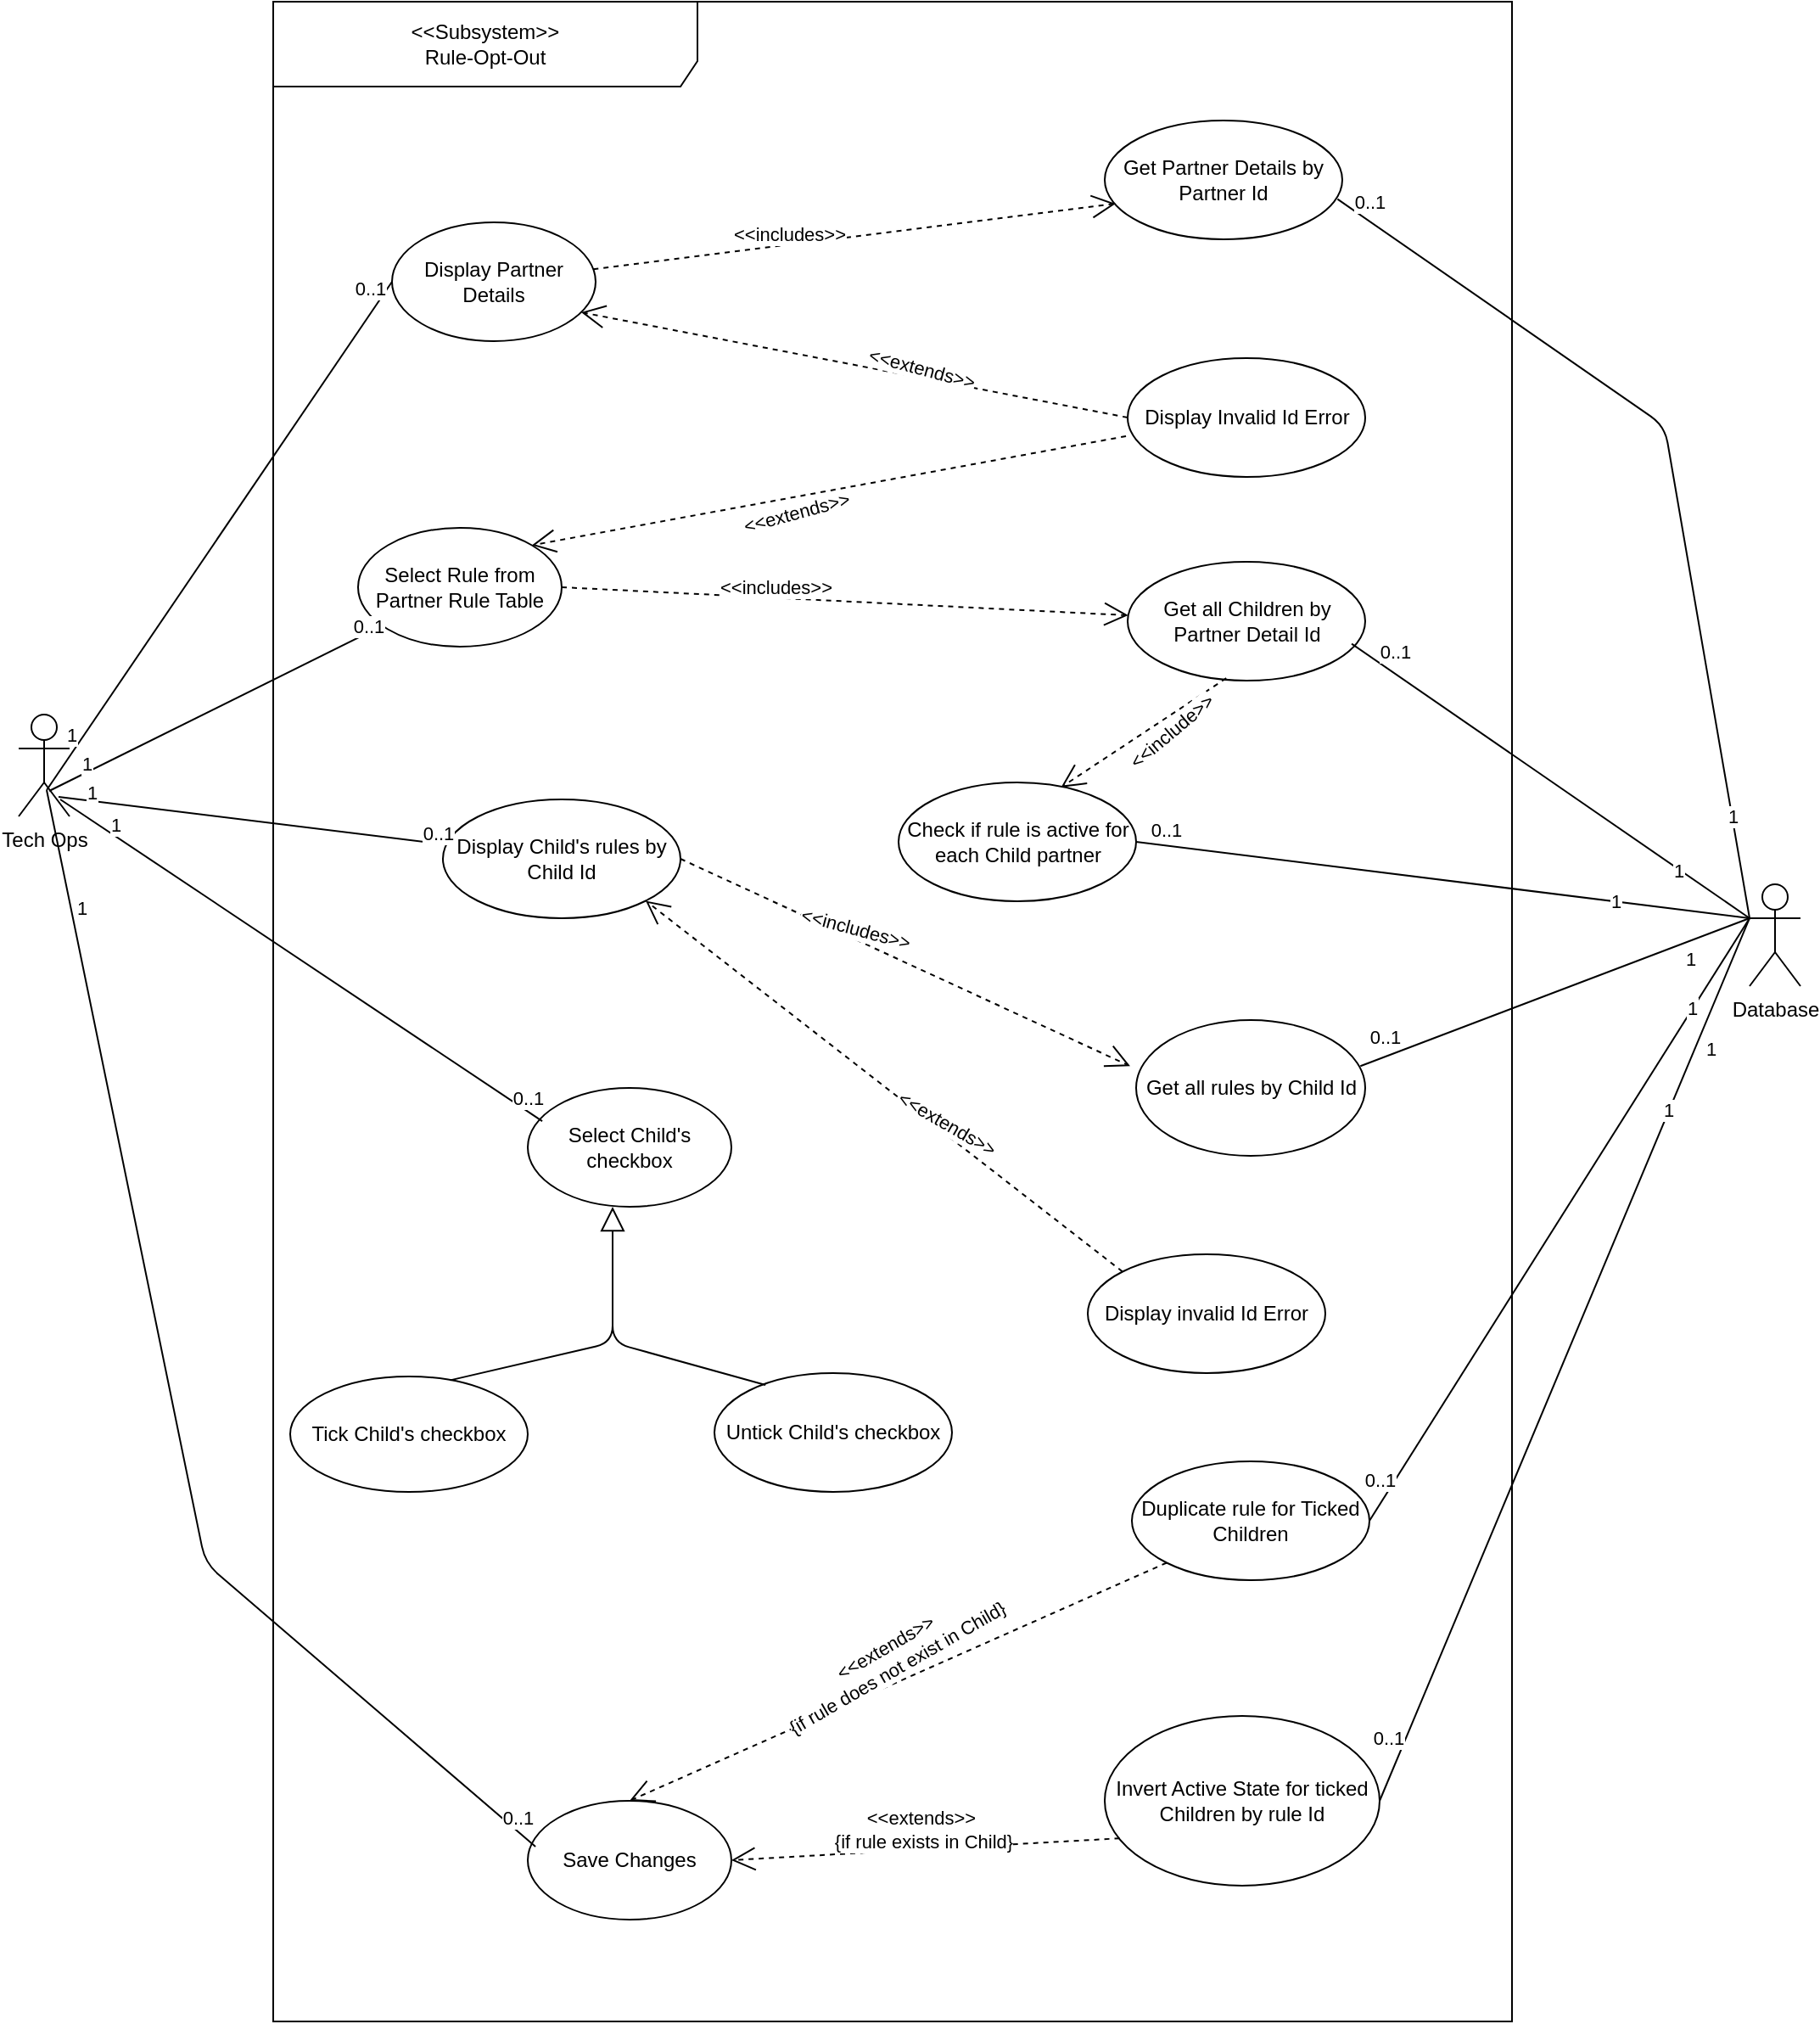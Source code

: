 <mxfile version="13.8.8" type="github">
  <diagram id="Y8OE2I2hK1Na6KAGc6tf" name="Page-1">
    <mxGraphModel dx="2524" dy="609" grid="1" gridSize="10" guides="1" tooltips="1" connect="1" arrows="1" fold="1" page="1" pageScale="1" pageWidth="1654" pageHeight="2336" math="0" shadow="0">
      <root>
        <mxCell id="0" />
        <mxCell id="1" parent="0" />
        <mxCell id="AAG1h3JBsHE02cxiQFRj-1" value="&amp;lt;&amp;lt;Subsystem&amp;gt;&amp;gt;&lt;br&gt;Rule-Opt-Out" style="shape=umlFrame;whiteSpace=wrap;html=1;width=250;height=50;" parent="1" vertex="1">
          <mxGeometry x="-1200" y="360" width="730" height="1190" as="geometry" />
        </mxCell>
        <mxCell id="AAG1h3JBsHE02cxiQFRj-2" value="Tech Ops" style="shape=umlActor;verticalLabelPosition=bottom;verticalAlign=top;html=1;" parent="1" vertex="1">
          <mxGeometry x="-1350" y="780" width="30" height="60" as="geometry" />
        </mxCell>
        <mxCell id="AAG1h3JBsHE02cxiQFRj-3" value="Display Partner Details" style="ellipse;whiteSpace=wrap;html=1;" parent="1" vertex="1">
          <mxGeometry x="-1130" y="490" width="120" height="70" as="geometry" />
        </mxCell>
        <mxCell id="AAG1h3JBsHE02cxiQFRj-4" value="Get Partner Details by Partner Id" style="ellipse;whiteSpace=wrap;html=1;" parent="1" vertex="1">
          <mxGeometry x="-710" y="430" width="140" height="70" as="geometry" />
        </mxCell>
        <mxCell id="AAG1h3JBsHE02cxiQFRj-6" value="Select Rule from Partner Rule Table" style="ellipse;whiteSpace=wrap;html=1;" parent="1" vertex="1">
          <mxGeometry x="-1150" y="670" width="120" height="70" as="geometry" />
        </mxCell>
        <mxCell id="AAG1h3JBsHE02cxiQFRj-7" value="Get all Children by Partner Detail Id" style="ellipse;whiteSpace=wrap;html=1;" parent="1" vertex="1">
          <mxGeometry x="-696.5" y="690" width="140" height="70" as="geometry" />
        </mxCell>
        <mxCell id="AAG1h3JBsHE02cxiQFRj-8" value="Display Child&#39;s rules by Child Id" style="ellipse;whiteSpace=wrap;html=1;" parent="1" vertex="1">
          <mxGeometry x="-1100" y="830" width="140" height="70" as="geometry" />
        </mxCell>
        <mxCell id="AAG1h3JBsHE02cxiQFRj-9" value="Check if rule is active for each Child partner" style="ellipse;whiteSpace=wrap;html=1;" parent="1" vertex="1">
          <mxGeometry x="-831.5" y="820" width="140" height="70" as="geometry" />
        </mxCell>
        <mxCell id="AAG1h3JBsHE02cxiQFRj-11" value="Select Child&#39;s checkbox" style="ellipse;whiteSpace=wrap;html=1;" parent="1" vertex="1">
          <mxGeometry x="-1050" y="1000" width="120" height="70" as="geometry" />
        </mxCell>
        <mxCell id="AAG1h3JBsHE02cxiQFRj-12" value="Save Changes" style="ellipse;whiteSpace=wrap;html=1;" parent="1" vertex="1">
          <mxGeometry x="-1050" y="1420" width="120" height="70" as="geometry" />
        </mxCell>
        <mxCell id="AAG1h3JBsHE02cxiQFRj-13" value="Invert Active State for ticked Children by rule Id" style="ellipse;whiteSpace=wrap;html=1;" parent="1" vertex="1">
          <mxGeometry x="-710" y="1370" width="162" height="100" as="geometry" />
        </mxCell>
        <mxCell id="f0wVNXhXmvdFokiBNhzK-1" value="Database" style="shape=umlActor;verticalLabelPosition=bottom;verticalAlign=top;html=1;" parent="1" vertex="1">
          <mxGeometry x="-330" y="880" width="30" height="60" as="geometry" />
        </mxCell>
        <mxCell id="f0wVNXhXmvdFokiBNhzK-7" value="" style="endArrow=none;endFill=0;endSize=12;html=1;entryX=0;entryY=0.5;entryDx=0;entryDy=0;exitX=0.55;exitY=0.742;exitDx=0;exitDy=0;exitPerimeter=0;" parent="1" source="AAG1h3JBsHE02cxiQFRj-2" target="AAG1h3JBsHE02cxiQFRj-3" edge="1">
          <mxGeometry width="160" relative="1" as="geometry">
            <mxPoint x="-1250" y="664.5" as="sourcePoint" />
            <mxPoint x="-1090" y="664.5" as="targetPoint" />
          </mxGeometry>
        </mxCell>
        <mxCell id="cYjm4WS57ZkfU_0M4LS9-13" value="1" style="edgeLabel;html=1;align=center;verticalAlign=middle;resizable=0;points=[];" vertex="1" connectable="0" parent="f0wVNXhXmvdFokiBNhzK-7">
          <mxGeometry x="-0.808" y="7" relative="1" as="geometry">
            <mxPoint as="offset" />
          </mxGeometry>
        </mxCell>
        <mxCell id="cYjm4WS57ZkfU_0M4LS9-18" value="0..1" style="edgeLabel;html=1;align=center;verticalAlign=middle;resizable=0;points=[];" vertex="1" connectable="0" parent="f0wVNXhXmvdFokiBNhzK-7">
          <mxGeometry x="0.939" y="9" relative="1" as="geometry">
            <mxPoint as="offset" />
          </mxGeometry>
        </mxCell>
        <mxCell id="f0wVNXhXmvdFokiBNhzK-8" value="" style="endArrow=none;endFill=0;endSize=12;html=1;exitX=0.6;exitY=0.75;exitDx=0;exitDy=0;exitPerimeter=0;" parent="1" source="AAG1h3JBsHE02cxiQFRj-2" target="AAG1h3JBsHE02cxiQFRj-6" edge="1">
          <mxGeometry width="160" relative="1" as="geometry">
            <mxPoint x="-1240" y="660" as="sourcePoint" />
            <mxPoint x="-1070" y="535" as="targetPoint" />
          </mxGeometry>
        </mxCell>
        <mxCell id="cYjm4WS57ZkfU_0M4LS9-14" value="1" style="edgeLabel;html=1;align=center;verticalAlign=middle;resizable=0;points=[];" vertex="1" connectable="0" parent="f0wVNXhXmvdFokiBNhzK-8">
          <mxGeometry x="-0.756" y="5" relative="1" as="geometry">
            <mxPoint as="offset" />
          </mxGeometry>
        </mxCell>
        <mxCell id="cYjm4WS57ZkfU_0M4LS9-26" value="0..1" style="edgeLabel;html=1;align=center;verticalAlign=middle;resizable=0;points=[];" vertex="1" connectable="0" parent="f0wVNXhXmvdFokiBNhzK-8">
          <mxGeometry x="0.924" y="4" relative="1" as="geometry">
            <mxPoint as="offset" />
          </mxGeometry>
        </mxCell>
        <mxCell id="f0wVNXhXmvdFokiBNhzK-9" value="" style="endArrow=none;endFill=0;endSize=12;html=1;exitX=0.783;exitY=0.808;exitDx=0;exitDy=0;exitPerimeter=0;" parent="1" source="AAG1h3JBsHE02cxiQFRj-2" target="AAG1h3JBsHE02cxiQFRj-8" edge="1">
          <mxGeometry width="160" relative="1" as="geometry">
            <mxPoint x="-1250" y="670" as="sourcePoint" />
            <mxPoint x="-1049.33" y="829.784" as="targetPoint" />
          </mxGeometry>
        </mxCell>
        <mxCell id="cYjm4WS57ZkfU_0M4LS9-15" value="1" style="edgeLabel;html=1;align=center;verticalAlign=middle;resizable=0;points=[];" vertex="1" connectable="0" parent="f0wVNXhXmvdFokiBNhzK-9">
          <mxGeometry x="-0.834" y="5" relative="1" as="geometry">
            <mxPoint as="offset" />
          </mxGeometry>
        </mxCell>
        <mxCell id="cYjm4WS57ZkfU_0M4LS9-25" value="0..1" style="edgeLabel;html=1;align=center;verticalAlign=middle;resizable=0;points=[];" vertex="1" connectable="0" parent="f0wVNXhXmvdFokiBNhzK-9">
          <mxGeometry x="0.948" y="6" relative="1" as="geometry">
            <mxPoint as="offset" />
          </mxGeometry>
        </mxCell>
        <mxCell id="f0wVNXhXmvdFokiBNhzK-10" value="" style="endArrow=none;endFill=0;endSize=12;html=1;entryX=0.071;entryY=0.279;entryDx=0;entryDy=0;entryPerimeter=0;exitX=0.817;exitY=0.833;exitDx=0;exitDy=0;exitPerimeter=0;" parent="1" source="AAG1h3JBsHE02cxiQFRj-2" target="AAG1h3JBsHE02cxiQFRj-11" edge="1">
          <mxGeometry width="160" relative="1" as="geometry">
            <mxPoint x="-1250" y="680" as="sourcePoint" />
            <mxPoint x="-1050" y="555" as="targetPoint" />
          </mxGeometry>
        </mxCell>
        <mxCell id="cYjm4WS57ZkfU_0M4LS9-16" value="1" style="edgeLabel;html=1;align=center;verticalAlign=middle;resizable=0;points=[];" vertex="1" connectable="0" parent="f0wVNXhXmvdFokiBNhzK-10">
          <mxGeometry x="-0.794" y="6" relative="1" as="geometry">
            <mxPoint as="offset" />
          </mxGeometry>
        </mxCell>
        <mxCell id="cYjm4WS57ZkfU_0M4LS9-24" value="0..1" style="edgeLabel;html=1;align=center;verticalAlign=middle;resizable=0;points=[];" vertex="1" connectable="0" parent="f0wVNXhXmvdFokiBNhzK-10">
          <mxGeometry x="0.911" y="6" relative="1" as="geometry">
            <mxPoint as="offset" />
          </mxGeometry>
        </mxCell>
        <mxCell id="f0wVNXhXmvdFokiBNhzK-11" value="" style="endArrow=none;endFill=0;endSize=12;html=1;entryX=0.038;entryY=0.386;entryDx=0;entryDy=0;entryPerimeter=0;exitX=0.55;exitY=0.742;exitDx=0;exitDy=0;exitPerimeter=0;" parent="1" source="AAG1h3JBsHE02cxiQFRj-2" target="AAG1h3JBsHE02cxiQFRj-12" edge="1">
          <mxGeometry width="160" relative="1" as="geometry">
            <mxPoint x="-1290" y="800" as="sourcePoint" />
            <mxPoint x="-1090" y="970" as="targetPoint" />
            <Array as="points">
              <mxPoint x="-1240" y="1280" />
            </Array>
          </mxGeometry>
        </mxCell>
        <mxCell id="cYjm4WS57ZkfU_0M4LS9-17" value="1" style="edgeLabel;html=1;align=center;verticalAlign=middle;resizable=0;points=[];" vertex="1" connectable="0" parent="f0wVNXhXmvdFokiBNhzK-11">
          <mxGeometry x="-0.802" y="6" relative="1" as="geometry">
            <mxPoint as="offset" />
          </mxGeometry>
        </mxCell>
        <mxCell id="cYjm4WS57ZkfU_0M4LS9-23" value="0..1" style="edgeLabel;html=1;align=center;verticalAlign=middle;resizable=0;points=[];" vertex="1" connectable="0" parent="f0wVNXhXmvdFokiBNhzK-11">
          <mxGeometry x="0.943" y="7" relative="1" as="geometry">
            <mxPoint y="1" as="offset" />
          </mxGeometry>
        </mxCell>
        <mxCell id="f0wVNXhXmvdFokiBNhzK-13" value="" style="endArrow=open;endFill=1;endSize=12;html=1;entryX=0.046;entryY=0.7;entryDx=0;entryDy=0;entryPerimeter=0;dashed=1;" parent="1" target="AAG1h3JBsHE02cxiQFRj-4" edge="1" source="AAG1h3JBsHE02cxiQFRj-3">
          <mxGeometry width="160" relative="1" as="geometry">
            <mxPoint x="-960" y="524.5" as="sourcePoint" />
            <mxPoint x="-800" y="524.5" as="targetPoint" />
          </mxGeometry>
        </mxCell>
        <mxCell id="f0wVNXhXmvdFokiBNhzK-14" value="&amp;lt;&amp;lt;includes&amp;gt;&amp;gt;" style="edgeLabel;html=1;align=center;verticalAlign=middle;resizable=0;points=[];rotation=0;" parent="f0wVNXhXmvdFokiBNhzK-13" vertex="1" connectable="0">
          <mxGeometry x="-0.245" y="7" relative="1" as="geometry">
            <mxPoint y="1" as="offset" />
          </mxGeometry>
        </mxCell>
        <mxCell id="f0wVNXhXmvdFokiBNhzK-15" value="" style="endArrow=open;endFill=1;endSize=12;html=1;dashed=1;exitX=1;exitY=0.5;exitDx=0;exitDy=0;" parent="1" source="AAG1h3JBsHE02cxiQFRj-6" target="AAG1h3JBsHE02cxiQFRj-7" edge="1">
          <mxGeometry width="160" relative="1" as="geometry">
            <mxPoint x="-960" y="655.5" as="sourcePoint" />
            <mxPoint x="-783.56" y="610" as="targetPoint" />
          </mxGeometry>
        </mxCell>
        <mxCell id="f0wVNXhXmvdFokiBNhzK-16" value="&amp;lt;&amp;lt;includes&amp;gt;&amp;gt;" style="edgeLabel;html=1;align=center;verticalAlign=middle;resizable=0;points=[];rotation=0;" parent="f0wVNXhXmvdFokiBNhzK-15" vertex="1" connectable="0">
          <mxGeometry x="-0.245" y="7" relative="1" as="geometry">
            <mxPoint y="1" as="offset" />
          </mxGeometry>
        </mxCell>
        <mxCell id="f0wVNXhXmvdFokiBNhzK-17" value="Display Invalid Id Error" style="ellipse;whiteSpace=wrap;html=1;" parent="1" vertex="1">
          <mxGeometry x="-696.5" y="570" width="140" height="70" as="geometry" />
        </mxCell>
        <mxCell id="f0wVNXhXmvdFokiBNhzK-18" value="" style="endArrow=open;endFill=1;endSize=12;html=1;entryX=0.929;entryY=0.757;entryDx=0;entryDy=0;entryPerimeter=0;dashed=1;exitX=0;exitY=0.5;exitDx=0;exitDy=0;" parent="1" source="f0wVNXhXmvdFokiBNhzK-17" target="AAG1h3JBsHE02cxiQFRj-3" edge="1">
          <mxGeometry width="160" relative="1" as="geometry">
            <mxPoint x="-940" y="565.5" as="sourcePoint" />
            <mxPoint x="-703.56" y="500" as="targetPoint" />
          </mxGeometry>
        </mxCell>
        <mxCell id="f0wVNXhXmvdFokiBNhzK-20" value="&amp;lt;&amp;lt;extends&amp;gt;&amp;gt;" style="edgeLabel;html=1;align=center;verticalAlign=middle;resizable=0;points=[];rotation=15;" parent="f0wVNXhXmvdFokiBNhzK-18" vertex="1" connectable="0">
          <mxGeometry x="-0.238" y="-6" relative="1" as="geometry">
            <mxPoint as="offset" />
          </mxGeometry>
        </mxCell>
        <mxCell id="f0wVNXhXmvdFokiBNhzK-21" value="" style="endArrow=open;endFill=1;endSize=12;html=1;entryX=1;entryY=0;entryDx=0;entryDy=0;dashed=1;exitX=-0.007;exitY=0.657;exitDx=0;exitDy=0;exitPerimeter=0;" parent="1" source="f0wVNXhXmvdFokiBNhzK-17" target="AAG1h3JBsHE02cxiQFRj-6" edge="1">
          <mxGeometry width="160" relative="1" as="geometry">
            <mxPoint x="-780" y="585" as="sourcePoint" />
            <mxPoint x="-958.52" y="552.99" as="targetPoint" />
          </mxGeometry>
        </mxCell>
        <mxCell id="f0wVNXhXmvdFokiBNhzK-22" value="&amp;lt;&amp;lt;extends&amp;gt;&amp;gt;" style="edgeLabel;html=1;align=center;verticalAlign=middle;resizable=0;points=[];rotation=-15;" parent="f0wVNXhXmvdFokiBNhzK-21" vertex="1" connectable="0">
          <mxGeometry x="-0.238" y="-6" relative="1" as="geometry">
            <mxPoint x="-60.23" y="25.98" as="offset" />
          </mxGeometry>
        </mxCell>
        <mxCell id="x87mlo7bCjJ_3I-Y6eXt-4" value="" style="endArrow=none;endFill=0;endSize=12;html=1;entryX=0.943;entryY=0.69;entryDx=0;entryDy=0;entryPerimeter=0;exitX=0;exitY=0.333;exitDx=0;exitDy=0;exitPerimeter=0;" parent="1" source="f0wVNXhXmvdFokiBNhzK-1" target="AAG1h3JBsHE02cxiQFRj-7" edge="1">
          <mxGeometry width="160" relative="1" as="geometry">
            <mxPoint x="-120" y="950" as="sourcePoint" />
            <mxPoint x="-820" y="810" as="targetPoint" />
          </mxGeometry>
        </mxCell>
        <mxCell id="cYjm4WS57ZkfU_0M4LS9-30" value="1" style="edgeLabel;html=1;align=center;verticalAlign=middle;resizable=0;points=[];" vertex="1" connectable="0" parent="x87mlo7bCjJ_3I-Y6eXt-4">
          <mxGeometry x="-0.668" y="6" relative="1" as="geometry">
            <mxPoint y="-6.5" as="offset" />
          </mxGeometry>
        </mxCell>
        <mxCell id="cYjm4WS57ZkfU_0M4LS9-51" value="0..1" style="edgeLabel;html=1;align=center;verticalAlign=middle;resizable=0;points=[];" vertex="1" connectable="0" parent="x87mlo7bCjJ_3I-Y6eXt-4">
          <mxGeometry x="0.842" y="-10" relative="1" as="geometry">
            <mxPoint x="1" as="offset" />
          </mxGeometry>
        </mxCell>
        <mxCell id="x87mlo7bCjJ_3I-Y6eXt-5" value="" style="endArrow=open;endFill=1;endSize=12;html=1;entryX=0.684;entryY=0.041;entryDx=0;entryDy=0;dashed=1;exitX=0.415;exitY=0.98;exitDx=0;exitDy=0;exitPerimeter=0;entryPerimeter=0;" parent="1" source="AAG1h3JBsHE02cxiQFRj-7" target="AAG1h3JBsHE02cxiQFRj-9" edge="1">
          <mxGeometry width="160" relative="1" as="geometry">
            <mxPoint x="-991.12" y="718.8" as="sourcePoint" />
            <mxPoint x="-760" y="745" as="targetPoint" />
          </mxGeometry>
        </mxCell>
        <mxCell id="x87mlo7bCjJ_3I-Y6eXt-6" value="&amp;lt;&amp;lt;include&amp;gt;&amp;gt;" style="edgeLabel;html=1;align=center;verticalAlign=middle;resizable=0;points=[];rotation=-40;" parent="x87mlo7bCjJ_3I-Y6eXt-5" vertex="1" connectable="0">
          <mxGeometry x="-0.245" y="7" relative="1" as="geometry">
            <mxPoint y="1" as="offset" />
          </mxGeometry>
        </mxCell>
        <mxCell id="x87mlo7bCjJ_3I-Y6eXt-7" value="" style="endArrow=none;endFill=0;endSize=12;html=1;exitX=0;exitY=0.333;exitDx=0;exitDy=0;exitPerimeter=0;entryX=0.979;entryY=0.339;entryDx=0;entryDy=0;entryPerimeter=0;" parent="1" source="f0wVNXhXmvdFokiBNhzK-1" target="cYjm4WS57ZkfU_0M4LS9-36" edge="1">
          <mxGeometry width="160" relative="1" as="geometry">
            <mxPoint x="-245" y="785" as="sourcePoint" />
            <mxPoint x="-900" y="945" as="targetPoint" />
            <Array as="points" />
          </mxGeometry>
        </mxCell>
        <mxCell id="cYjm4WS57ZkfU_0M4LS9-53" value="0..1" style="edgeLabel;html=1;align=center;verticalAlign=middle;resizable=0;points=[];" vertex="1" connectable="0" parent="x87mlo7bCjJ_3I-Y6eXt-7">
          <mxGeometry x="0.85" y="-12" relative="1" as="geometry">
            <mxPoint x="1" as="offset" />
          </mxGeometry>
        </mxCell>
        <mxCell id="x87mlo7bCjJ_3I-Y6eXt-8" value="Display invalid Id Error" style="ellipse;whiteSpace=wrap;html=1;" parent="1" vertex="1">
          <mxGeometry x="-720" y="1098" width="140" height="70" as="geometry" />
        </mxCell>
        <mxCell id="x87mlo7bCjJ_3I-Y6eXt-9" value="" style="endArrow=open;endFill=1;endSize=12;html=1;dashed=1;exitX=0;exitY=0;exitDx=0;exitDy=0;entryX=1;entryY=1;entryDx=0;entryDy=0;" parent="1" source="x87mlo7bCjJ_3I-Y6eXt-8" target="AAG1h3JBsHE02cxiQFRj-8" edge="1">
          <mxGeometry width="160" relative="1" as="geometry">
            <mxPoint x="-780" y="962.01" as="sourcePoint" />
            <mxPoint x="-910" y="963" as="targetPoint" />
          </mxGeometry>
        </mxCell>
        <mxCell id="x87mlo7bCjJ_3I-Y6eXt-10" value="&amp;lt;&amp;lt;extends&amp;gt;&amp;gt;" style="edgeLabel;html=1;align=center;verticalAlign=middle;resizable=0;points=[];rotation=30;" parent="x87mlo7bCjJ_3I-Y6eXt-9" vertex="1" connectable="0">
          <mxGeometry x="-0.238" y="-6" relative="1" as="geometry">
            <mxPoint as="offset" />
          </mxGeometry>
        </mxCell>
        <mxCell id="x87mlo7bCjJ_3I-Y6eXt-17" value="" style="endArrow=none;endFill=0;endSize=12;html=1;entryX=1;entryY=0.5;entryDx=0;entryDy=0;exitX=0;exitY=0.333;exitDx=0;exitDy=0;exitPerimeter=0;" parent="1" source="f0wVNXhXmvdFokiBNhzK-1" target="AAG1h3JBsHE02cxiQFRj-13" edge="1">
          <mxGeometry width="160" relative="1" as="geometry">
            <mxPoint x="-330" y="900" as="sourcePoint" />
            <mxPoint x="-902.18" y="1059.98" as="targetPoint" />
            <Array as="points" />
          </mxGeometry>
        </mxCell>
        <mxCell id="cYjm4WS57ZkfU_0M4LS9-46" value="1" style="edgeLabel;html=1;align=center;verticalAlign=middle;resizable=0;points=[];" vertex="1" connectable="0" parent="x87mlo7bCjJ_3I-Y6eXt-17">
          <mxGeometry x="-0.566" y="-1" relative="1" as="geometry">
            <mxPoint as="offset" />
          </mxGeometry>
        </mxCell>
        <mxCell id="cYjm4WS57ZkfU_0M4LS9-47" value="1" style="edgeLabel;html=1;align=center;verticalAlign=middle;resizable=0;points=[];" vertex="1" connectable="0" parent="x87mlo7bCjJ_3I-Y6eXt-17">
          <mxGeometry x="-0.716" y="8" relative="1" as="geometry">
            <mxPoint as="offset" />
          </mxGeometry>
        </mxCell>
        <mxCell id="cYjm4WS57ZkfU_0M4LS9-55" value="0..1" style="edgeLabel;html=1;align=center;verticalAlign=middle;resizable=0;points=[];" vertex="1" connectable="0" parent="x87mlo7bCjJ_3I-Y6eXt-17">
          <mxGeometry x="0.873" y="-10" relative="1" as="geometry">
            <mxPoint as="offset" />
          </mxGeometry>
        </mxCell>
        <mxCell id="x87mlo7bCjJ_3I-Y6eXt-18" value="" style="endArrow=none;endFill=0;endSize=12;html=1;exitX=0;exitY=0.333;exitDx=0;exitDy=0;exitPerimeter=0;entryX=1;entryY=0.5;entryDx=0;entryDy=0;" parent="1" source="f0wVNXhXmvdFokiBNhzK-1" target="AAG1h3JBsHE02cxiQFRj-9" edge="1">
          <mxGeometry width="160" relative="1" as="geometry">
            <mxPoint x="-196.34" y="860.86" as="sourcePoint" />
            <mxPoint x="-902.18" y="1059.98" as="targetPoint" />
            <Array as="points" />
          </mxGeometry>
        </mxCell>
        <mxCell id="cYjm4WS57ZkfU_0M4LS9-31" value="1" style="edgeLabel;html=1;align=center;verticalAlign=middle;resizable=0;points=[];" vertex="1" connectable="0" parent="x87mlo7bCjJ_3I-Y6eXt-18">
          <mxGeometry x="-0.394" y="3" relative="1" as="geometry">
            <mxPoint x="31.16" y="0.65" as="offset" />
          </mxGeometry>
        </mxCell>
        <mxCell id="cYjm4WS57ZkfU_0M4LS9-52" value="0..1" style="edgeLabel;html=1;align=center;verticalAlign=middle;resizable=0;points=[];" vertex="1" connectable="0" parent="x87mlo7bCjJ_3I-Y6eXt-18">
          <mxGeometry x="0.91" y="-9" relative="1" as="geometry">
            <mxPoint as="offset" />
          </mxGeometry>
        </mxCell>
        <mxCell id="cYjm4WS57ZkfU_0M4LS9-1" value="Duplicate rule for Ticked Children" style="ellipse;whiteSpace=wrap;html=1;" vertex="1" parent="1">
          <mxGeometry x="-694" y="1220" width="140" height="70" as="geometry" />
        </mxCell>
        <mxCell id="cYjm4WS57ZkfU_0M4LS9-6" value="" style="endArrow=open;endFill=1;endSize=12;html=1;entryX=0.5;entryY=0;entryDx=0;entryDy=0;dashed=1;exitX=0;exitY=1;exitDx=0;exitDy=0;" edge="1" parent="1" source="cYjm4WS57ZkfU_0M4LS9-1" target="AAG1h3JBsHE02cxiQFRj-12">
          <mxGeometry width="160" relative="1" as="geometry">
            <mxPoint x="-751.139" y="1246.274" as="sourcePoint" />
            <mxPoint x="-1030" y="1180" as="targetPoint" />
          </mxGeometry>
        </mxCell>
        <mxCell id="cYjm4WS57ZkfU_0M4LS9-7" value="&amp;lt;&amp;lt;extends&amp;gt;&amp;gt;&lt;br&gt;{if rule does not exist in Child}" style="edgeLabel;html=1;align=center;verticalAlign=middle;resizable=0;points=[];rotation=-30;" vertex="1" connectable="0" parent="cYjm4WS57ZkfU_0M4LS9-6">
          <mxGeometry x="-0.238" y="-6" relative="1" as="geometry">
            <mxPoint x="-40.2" y="8.3" as="offset" />
          </mxGeometry>
        </mxCell>
        <mxCell id="cYjm4WS57ZkfU_0M4LS9-8" value="" style="endArrow=open;endFill=1;endSize=12;html=1;entryX=1;entryY=0.5;entryDx=0;entryDy=0;dashed=1;exitX=0.054;exitY=0.721;exitDx=0;exitDy=0;exitPerimeter=0;" edge="1" parent="1" source="AAG1h3JBsHE02cxiQFRj-13" target="AAG1h3JBsHE02cxiQFRj-12">
          <mxGeometry width="160" relative="1" as="geometry">
            <mxPoint x="-749.919" y="1209.536" as="sourcePoint" />
            <mxPoint x="-930" y="1400" as="targetPoint" />
          </mxGeometry>
        </mxCell>
        <mxCell id="cYjm4WS57ZkfU_0M4LS9-10" value="&amp;lt;&amp;lt;extends&amp;gt;&amp;gt;&amp;nbsp;&lt;br&gt;{if rule exists in Child}" style="edgeLabel;html=1;align=center;verticalAlign=middle;resizable=0;points=[];rotation=0;" vertex="1" connectable="0" parent="cYjm4WS57ZkfU_0M4LS9-8">
          <mxGeometry x="-0.148" y="-6" relative="1" as="geometry">
            <mxPoint x="-17.98" y="-4.63" as="offset" />
          </mxGeometry>
        </mxCell>
        <mxCell id="cYjm4WS57ZkfU_0M4LS9-11" value="" style="endArrow=none;endFill=0;endSize=12;html=1;entryX=1;entryY=0.5;entryDx=0;entryDy=0;exitX=0;exitY=0.333;exitDx=0;exitDy=0;exitPerimeter=0;" edge="1" parent="1" source="f0wVNXhXmvdFokiBNhzK-1" target="cYjm4WS57ZkfU_0M4LS9-1">
          <mxGeometry width="160" relative="1" as="geometry">
            <mxPoint x="-340" y="910" as="sourcePoint" />
            <mxPoint x="-498.0" y="1320" as="targetPoint" />
            <Array as="points" />
          </mxGeometry>
        </mxCell>
        <mxCell id="cYjm4WS57ZkfU_0M4LS9-33" value="1" style="edgeLabel;html=1;align=center;verticalAlign=middle;resizable=0;points=[];" vertex="1" connectable="0" parent="cYjm4WS57ZkfU_0M4LS9-11">
          <mxGeometry x="-0.719" y="8" relative="1" as="geometry">
            <mxPoint x="-10.5" y="-30.11" as="offset" />
          </mxGeometry>
        </mxCell>
        <mxCell id="cYjm4WS57ZkfU_0M4LS9-48" value="1" style="edgeLabel;html=1;align=center;verticalAlign=middle;resizable=0;points=[];" vertex="1" connectable="0" parent="cYjm4WS57ZkfU_0M4LS9-11">
          <mxGeometry x="-0.698" y="-1" relative="1" as="geometry">
            <mxPoint as="offset" />
          </mxGeometry>
        </mxCell>
        <mxCell id="cYjm4WS57ZkfU_0M4LS9-54" value="0..1" style="edgeLabel;html=1;align=center;verticalAlign=middle;resizable=0;points=[];" vertex="1" connectable="0" parent="cYjm4WS57ZkfU_0M4LS9-11">
          <mxGeometry x="0.888" y="-9" relative="1" as="geometry">
            <mxPoint x="1" as="offset" />
          </mxGeometry>
        </mxCell>
        <mxCell id="cYjm4WS57ZkfU_0M4LS9-12" value="" style="endArrow=none;endFill=0;endSize=12;html=1;entryX=0.98;entryY=0.662;entryDx=0;entryDy=0;entryPerimeter=0;exitX=0;exitY=0.333;exitDx=0;exitDy=0;exitPerimeter=0;" edge="1" parent="1" source="f0wVNXhXmvdFokiBNhzK-1" target="AAG1h3JBsHE02cxiQFRj-4">
          <mxGeometry width="160" relative="1" as="geometry">
            <mxPoint x="-120" y="940" as="sourcePoint" />
            <mxPoint x="-470" y="490.0" as="targetPoint" />
            <Array as="points">
              <mxPoint x="-380" y="610" />
            </Array>
          </mxGeometry>
        </mxCell>
        <mxCell id="cYjm4WS57ZkfU_0M4LS9-28" value="1" style="edgeLabel;html=1;align=center;verticalAlign=middle;resizable=0;points=[];" vertex="1" connectable="0" parent="cYjm4WS57ZkfU_0M4LS9-12">
          <mxGeometry x="-0.836" y="-9" relative="1" as="geometry">
            <mxPoint x="-11.49" y="-15.67" as="offset" />
          </mxGeometry>
        </mxCell>
        <mxCell id="cYjm4WS57ZkfU_0M4LS9-50" value="0..1" style="edgeLabel;html=1;align=center;verticalAlign=middle;resizable=0;points=[];" vertex="1" connectable="0" parent="cYjm4WS57ZkfU_0M4LS9-12">
          <mxGeometry x="0.936" y="-10" relative="1" as="geometry">
            <mxPoint x="-1" as="offset" />
          </mxGeometry>
        </mxCell>
        <mxCell id="cYjm4WS57ZkfU_0M4LS9-36" value="Get all rules by Child Id" style="ellipse;whiteSpace=wrap;html=1;" vertex="1" parent="1">
          <mxGeometry x="-691.5" y="960" width="135" height="80" as="geometry" />
        </mxCell>
        <mxCell id="cYjm4WS57ZkfU_0M4LS9-39" value="" style="endArrow=open;endFill=1;endSize=12;html=1;entryX=-0.026;entryY=0.339;entryDx=0;entryDy=0;dashed=1;entryPerimeter=0;exitX=1;exitY=0.5;exitDx=0;exitDy=0;" edge="1" parent="1" source="AAG1h3JBsHE02cxiQFRj-8" target="cYjm4WS57ZkfU_0M4LS9-36">
          <mxGeometry width="160" relative="1" as="geometry">
            <mxPoint x="-870" y="957" as="sourcePoint" />
            <mxPoint x="-712.865" y="955.508" as="targetPoint" />
          </mxGeometry>
        </mxCell>
        <mxCell id="cYjm4WS57ZkfU_0M4LS9-40" value="&amp;lt;&amp;lt;includes&amp;gt;&amp;gt;" style="edgeLabel;html=1;align=center;verticalAlign=middle;resizable=0;points=[];rotation=15;" vertex="1" connectable="0" parent="cYjm4WS57ZkfU_0M4LS9-39">
          <mxGeometry x="-0.245" y="7" relative="1" as="geometry">
            <mxPoint y="1" as="offset" />
          </mxGeometry>
        </mxCell>
        <mxCell id="cYjm4WS57ZkfU_0M4LS9-56" value="Tick Child&#39;s checkbox" style="ellipse;whiteSpace=wrap;html=1;" vertex="1" parent="1">
          <mxGeometry x="-1190" y="1170" width="140" height="68" as="geometry" />
        </mxCell>
        <mxCell id="cYjm4WS57ZkfU_0M4LS9-57" value="Untick Child&#39;s checkbox" style="ellipse;whiteSpace=wrap;html=1;" vertex="1" parent="1">
          <mxGeometry x="-940" y="1168" width="140" height="70" as="geometry" />
        </mxCell>
        <mxCell id="cYjm4WS57ZkfU_0M4LS9-58" value="" style="endArrow=block;endFill=0;endSize=12;html=1;exitX=0.674;exitY=0.032;exitDx=0;exitDy=0;exitPerimeter=0;" edge="1" parent="1" source="cYjm4WS57ZkfU_0M4LS9-56">
          <mxGeometry width="160" relative="1" as="geometry">
            <mxPoint x="-1090" y="1168" as="sourcePoint" />
            <mxPoint x="-1000" y="1070" as="targetPoint" />
            <Array as="points">
              <mxPoint x="-1000" y="1150" />
            </Array>
          </mxGeometry>
        </mxCell>
        <mxCell id="cYjm4WS57ZkfU_0M4LS9-59" value="" style="endArrow=none;endFill=0;endSize=12;html=1;exitX=0.215;exitY=0.1;exitDx=0;exitDy=0;exitPerimeter=0;" edge="1" parent="1" source="cYjm4WS57ZkfU_0M4LS9-57">
          <mxGeometry width="160" relative="1" as="geometry">
            <mxPoint x="-1100" y="1178" as="sourcePoint" />
            <mxPoint x="-1000" y="1090" as="targetPoint" />
            <Array as="points">
              <mxPoint x="-1000" y="1150" />
            </Array>
          </mxGeometry>
        </mxCell>
      </root>
    </mxGraphModel>
  </diagram>
</mxfile>
